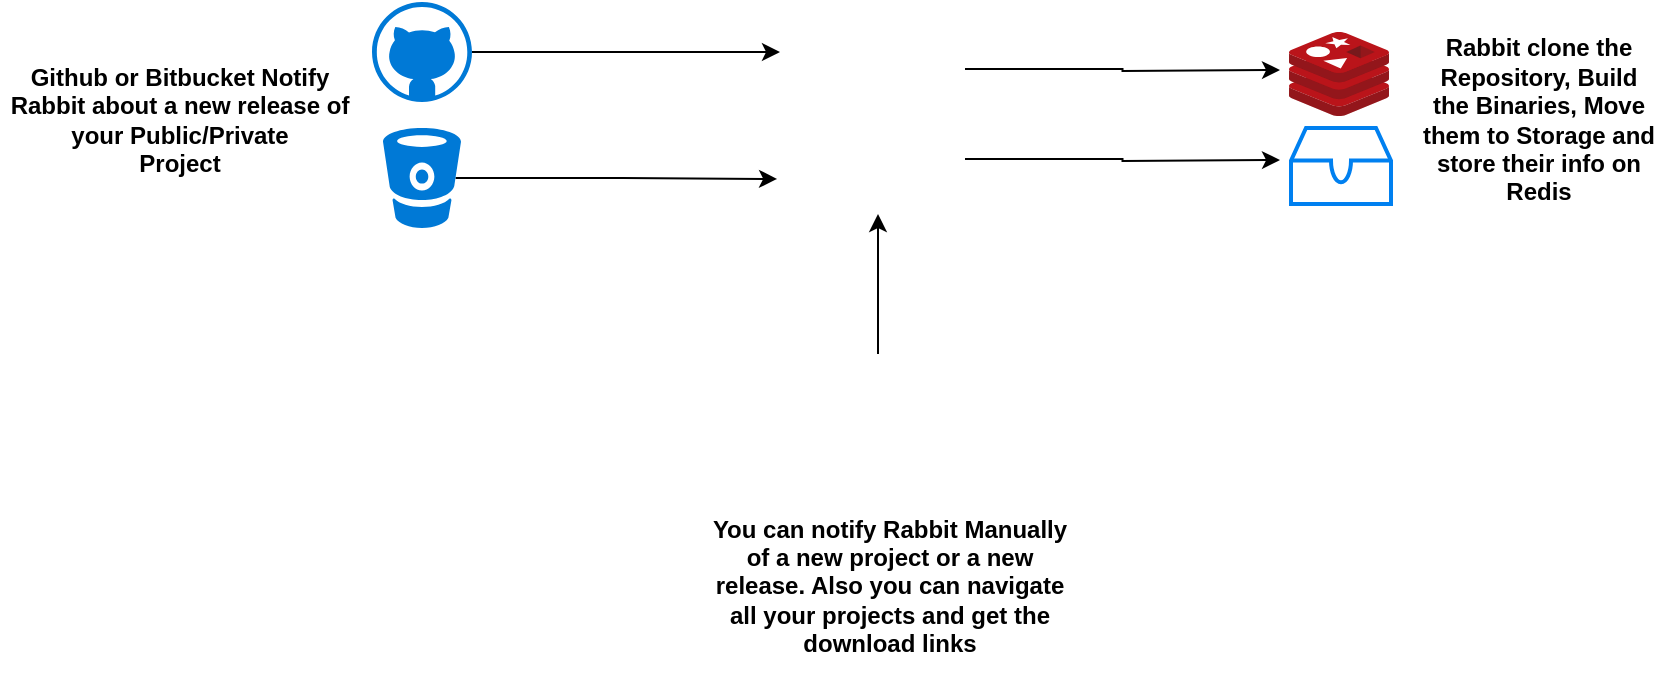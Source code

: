 <mxfile version="10.7.3" type="device"><diagram id="sfzPcU1GMOG6bR-Z-reI" name="Page-1"><mxGraphModel dx="1279" dy="854" grid="1" gridSize="10" guides="1" tooltips="1" connect="1" arrows="1" fold="1" page="1" pageScale="1" pageWidth="850" pageHeight="1100" math="0" shadow="0"><root><mxCell id="0"/><mxCell id="1" parent="0"/><mxCell id="3VvuhsWJTDfW0mrpSKWX-20" style="edgeStyle=orthogonalEdgeStyle;rounded=0;orthogonalLoop=1;jettySize=auto;html=1;exitX=0.93;exitY=0.5;exitDx=0;exitDy=0;exitPerimeter=0;entryX=-0.044;entryY=0.861;entryDx=0;entryDy=0;entryPerimeter=0;" edge="1" parent="1" source="kC7tN09GGzTTmo0dA-eA-2" target="kC7tN09GGzTTmo0dA-eA-8"><mxGeometry relative="1" as="geometry"/></mxCell><mxCell id="kC7tN09GGzTTmo0dA-eA-2" value="" style="shadow=0;dashed=0;html=1;strokeColor=none;fillColor=#0079D6;labelPosition=center;verticalLabelPosition=bottom;verticalAlign=top;align=center;shape=mxgraph.azure.bitbucket_code_source;" parent="1" vertex="1"><mxGeometry x="231.5" y="452" width="39" height="50" as="geometry"/></mxCell><mxCell id="3VvuhsWJTDfW0mrpSKWX-19" style="edgeStyle=orthogonalEdgeStyle;rounded=0;orthogonalLoop=1;jettySize=auto;html=1;exitX=1;exitY=0.5;exitDx=0;exitDy=0;exitPerimeter=0;" edge="1" parent="1" source="kC7tN09GGzTTmo0dA-eA-3"><mxGeometry relative="1" as="geometry"><mxPoint x="430" y="414" as="targetPoint"/></mxGeometry></mxCell><mxCell id="kC7tN09GGzTTmo0dA-eA-3" value="" style="shadow=0;dashed=0;html=1;strokeColor=none;fillColor=#0079D6;labelPosition=center;verticalLabelPosition=bottom;verticalAlign=top;align=center;shape=mxgraph.azure.github_code;pointerEvents=1;" parent="1" vertex="1"><mxGeometry x="226" y="389" width="50" height="50" as="geometry"/></mxCell><mxCell id="3VvuhsWJTDfW0mrpSKWX-15" style="edgeStyle=orthogonalEdgeStyle;rounded=0;orthogonalLoop=1;jettySize=auto;html=1;exitX=1;exitY=0.25;exitDx=0;exitDy=0;" edge="1" parent="1" source="kC7tN09GGzTTmo0dA-eA-8"><mxGeometry relative="1" as="geometry"><mxPoint x="680" y="423" as="targetPoint"/></mxGeometry></mxCell><mxCell id="3VvuhsWJTDfW0mrpSKWX-16" style="edgeStyle=orthogonalEdgeStyle;rounded=0;orthogonalLoop=1;jettySize=auto;html=1;exitX=1;exitY=0.75;exitDx=0;exitDy=0;" edge="1" parent="1" source="kC7tN09GGzTTmo0dA-eA-8"><mxGeometry relative="1" as="geometry"><mxPoint x="680" y="468" as="targetPoint"/></mxGeometry></mxCell><mxCell id="kC7tN09GGzTTmo0dA-eA-8" value="" style="shape=image;html=1;verticalAlign=top;verticalLabelPosition=bottom;labelBackgroundColor=#ffffff;imageAspect=0;aspect=fixed;image=https://cdn2.iconfinder.com/data/icons/easter-2034/48/5-Rabbit-128.png" parent="1" vertex="1"><mxGeometry x="432.5" y="400" width="90" height="90" as="geometry"/></mxCell><mxCell id="3VvuhsWJTDfW0mrpSKWX-18" style="edgeStyle=orthogonalEdgeStyle;rounded=0;orthogonalLoop=1;jettySize=auto;html=1;exitX=0.5;exitY=0;exitDx=0;exitDy=0;" edge="1" parent="1"><mxGeometry relative="1" as="geometry"><mxPoint x="479" y="495" as="targetPoint"/><mxPoint x="479" y="565" as="sourcePoint"/></mxGeometry></mxCell><mxCell id="kC7tN09GGzTTmo0dA-eA-14" value="" style="shape=image;html=1;verticalAlign=top;verticalLabelPosition=bottom;labelBackgroundColor=#ffffff;imageAspect=0;aspect=fixed;image=https://cdn3.iconfinder.com/data/icons/streamline-icon-set-free-pack/48/Streamline-17-128.png" parent="1" vertex="1"><mxGeometry x="438" y="558" width="88" height="88" as="geometry"/></mxCell><mxCell id="kC7tN09GGzTTmo0dA-eA-24" value="Github or Bitbucket Notify Rabbit about a new release of your Public/Private&lt;br&gt;Project&lt;br&gt;" style="text;html=1;strokeColor=none;fillColor=none;align=center;verticalAlign=middle;whiteSpace=wrap;rounded=0;fontStyle=1" parent="1" vertex="1"><mxGeometry x="40" y="402" width="180" height="92" as="geometry"/></mxCell><mxCell id="kC7tN09GGzTTmo0dA-eA-25" value="Rabbit clone the Repository, Build the Binaries, Move them to Storage and store their info on Redis" style="text;html=1;strokeColor=none;fillColor=none;align=center;verticalAlign=middle;whiteSpace=wrap;rounded=0;fontStyle=1" parent="1" vertex="1"><mxGeometry x="750" y="388" width="119" height="120" as="geometry"/></mxCell><mxCell id="3VvuhsWJTDfW0mrpSKWX-6" value="" style="aspect=fixed;html=1;perimeter=none;align=center;shadow=0;dashed=0;image;fontSize=12;image=img/lib/mscae/Cache_Redis_Product.svg;" vertex="1" parent="1"><mxGeometry x="684.5" y="404" width="50" height="42" as="geometry"/></mxCell><mxCell id="3VvuhsWJTDfW0mrpSKWX-7" value="" style="html=1;verticalLabelPosition=bottom;align=center;labelBackgroundColor=#ffffff;verticalAlign=top;strokeWidth=2;strokeColor=#0080F0;fillColor=#ffffff;shadow=0;dashed=0;shape=mxgraph.ios7.icons.storage;" vertex="1" parent="1"><mxGeometry x="685.5" y="452" width="50" height="38" as="geometry"/></mxCell><mxCell id="3VvuhsWJTDfW0mrpSKWX-23" value="You can notify Rabbit Manually of a new project or a new release. Also you can navigate all your projects and get the download links" style="text;html=1;strokeColor=none;fillColor=none;align=center;verticalAlign=middle;whiteSpace=wrap;rounded=0;fontStyle=1" vertex="1" parent="1"><mxGeometry x="395" y="635" width="180" height="92" as="geometry"/></mxCell></root></mxGraphModel></diagram></mxfile>